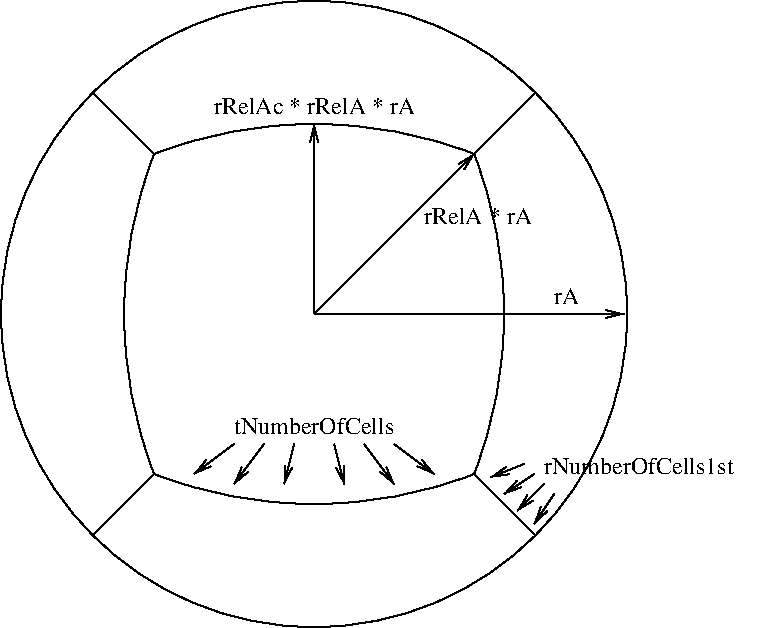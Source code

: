 #FIG 3.2  Produced by xfig version 3.2.5
Landscape
Center
Inches
Letter  
100.00
Single
-2
1200 2
5 1 0 1 0 7 50 0 -1 0.000 0 1 0 0 -1887.500 0.000 1200 1200 1425 0 1200 -1200
5 1 0 1 0 7 50 0 -1 0.000 0 1 0 0 1887.500 0.000 -1200 -1200 -1425 0 -1200 1200
5 1 0 1 0 7 50 0 -1 0.000 0 1 0 0 0.000 -1887.500 -1200 1200 0 1425 1200 1200
5 1 0 1 0 7 50 0 -1 0.000 0 1 0 0 0.000 1887.500 1200 -1200 0 -1425 -1200 -1200
1 3 0 1 0 7 50 0 -1 0.000 1 0.0000 0 0 2348 2348 0 0 2100 1050
2 1 0 1 0 7 50 0 -1 0.000 0 0 -1 0 0 2
	 1200 -1200 1650 -1650
2 1 0 1 0 7 50 0 -1 0.000 0 0 -1 0 0 2
	 -1200 -1200 -1650 -1650
2 1 0 1 0 7 50 0 -1 0.000 0 0 -1 0 0 2
	 -1200 1200 -1650 1650
2 1 0 1 0 7 50 0 -1 0.000 0 0 -1 0 0 2
	 1200 1200 1650 1650
2 1 0 1 0 7 50 0 -1 0.000 0 0 -1 1 0 2
	0 0 1.00 60.00 120.00
	 0 0 2325 0
2 1 0 1 0 7 50 0 -1 0.000 0 0 -1 1 0 2
	0 0 1.00 60.00 120.00
	 0 0 0 -1425
2 1 0 1 0 7 50 0 -1 0.000 0 0 -1 1 0 2
	0 0 1.00 60.00 120.00
	 0 0 1200 -1200
2 1 0 1 0 7 50 0 -1 0.000 0 0 -1 1 0 2
	0 0 1.00 60.00 120.00
	 -600 975 -900 1200
2 1 0 1 0 7 50 0 -1 0.000 0 0 -1 1 0 2
	0 0 1.00 60.00 120.00
	 -375 975 -600 1275
2 1 0 1 0 7 50 0 -1 0.000 0 0 -1 1 0 2
	0 0 1.00 60.00 120.00
	 -150 975 -225 1275
2 1 0 1 0 7 50 0 -1 0.000 0 0 -1 1 0 2
	0 0 1.00 60.00 120.00
	 150 975 225 1275
2 1 0 1 0 7 50 0 -1 0.000 0 0 -1 1 0 2
	0 0 1.00 60.00 120.00
	 375 975 600 1275
2 1 0 1 0 7 50 0 -1 0.000 0 0 -1 1 0 2
	0 0 1.00 60.00 120.00
	 600 975 900 1200
2 1 0 1 0 7 50 0 -1 0.000 0 0 -1 1 0 2
	0 0 1.00 60.00 120.00
	 1650 1200 1425 1350
2 1 0 1 0 7 50 0 -1 0.000 0 0 -1 1 0 2
	0 0 1.00 60.00 120.00
	 1800 1350 1650 1575
2 1 0 1 0 7 50 0 -1 0.000 0 0 -1 1 0 2
	0 0 1.00 60.00 120.00
	 1725 1275 1525 1475
2 1 0 1 0 7 50 0 -1 0.000 0 0 -1 1 0 2
	0 0 1.00 60.00 120.00
	 1575 1125 1325 1225
4 0 0 50 0 0 12 0.0000 4 150 240 1800 -75 rA\001
4 0 0 50 0 0 12 0.0000 4 150 960 825 -675 rRelA * rA\001
4 0 0 50 0 0 12 0.0000 4 150 1785 -750 -1500 rRelAc * rRelA * rA\001
4 0 0 50 0 0 12 0.0000 4 150 1425 -600 900 tNumberOfCells\001
4 0 0 50 0 0 12 0.0000 4 150 1695 1725 1200 rNumberOfCells1st\001
